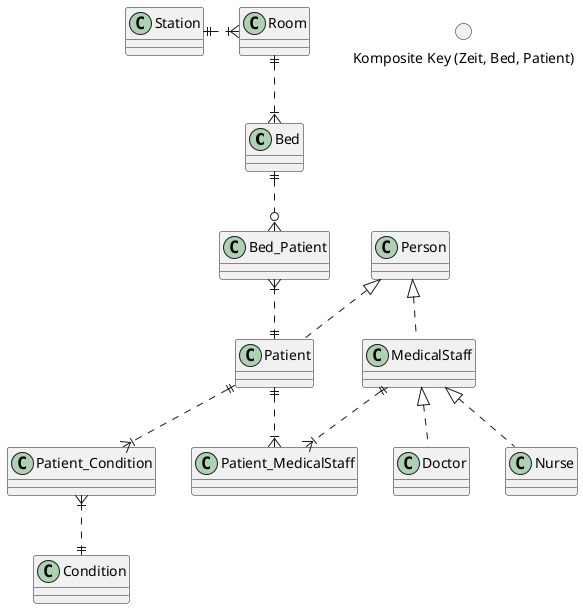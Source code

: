 @startuml
Bed }|.u.|| Room
Room }|.l.|| Station
Bed ||..o{ Bed_Patient
Bed_Patient }|..|| Patient
Patient ||..|{ Patient_MedicalStaff
MedicalStaff ||..|{ Patient_MedicalStaff
MedicalStaff <|.. Doctor
MedicalStaff <|.. Nurse
Person <|.. MedicalStaff
Person <|.. Patient

Patient ||..|{ Patient_Condition
Condition ||.u.|{ Patient_Condition

circle "Komposite Key (Zeit, Bed, Patient)"


@enduml


